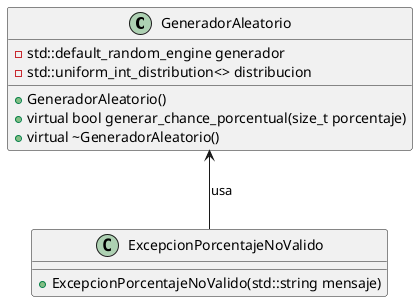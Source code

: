 @startuml
'https://plantuml.com/class-diagram
class GeneradorAleatorio {
    - std::default_random_engine generador
    - std::uniform_int_distribution<> distribucion

    + GeneradorAleatorio()
    + virtual bool generar_chance_porcentual(size_t porcentaje)
    + virtual ~GeneradorAleatorio()
}

class ExcepcionPorcentajeNoValido {
    + ExcepcionPorcentajeNoValido(std::string mensaje)
}

' Relaciones
GeneradorAleatorio <-- ExcepcionPorcentajeNoValido : "usa"

@enduml